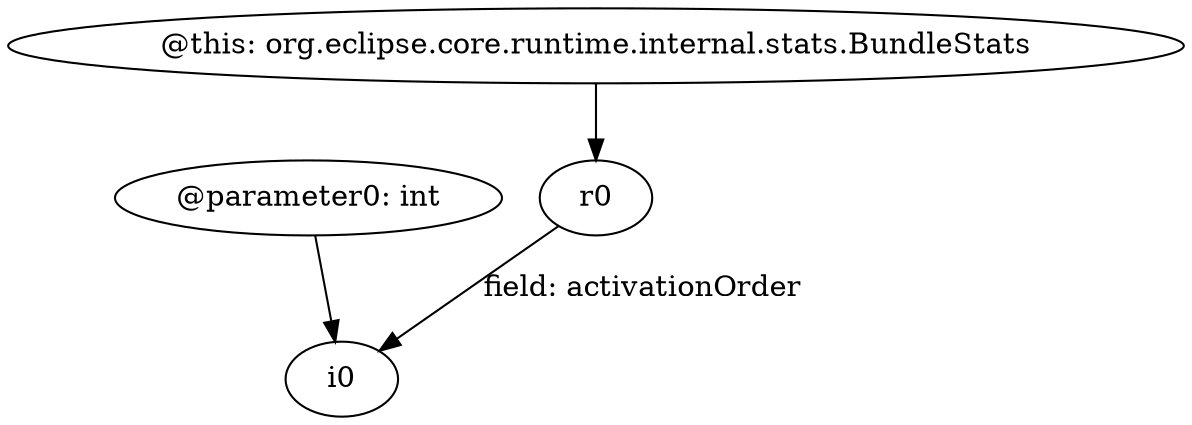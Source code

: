 digraph g {
0[label="@parameter0: int"]
1[label="i0"]
0->1[label=""]
2[label="r0"]
2->1[label="field: activationOrder"]
3[label="@this: org.eclipse.core.runtime.internal.stats.BundleStats"]
3->2[label=""]
}